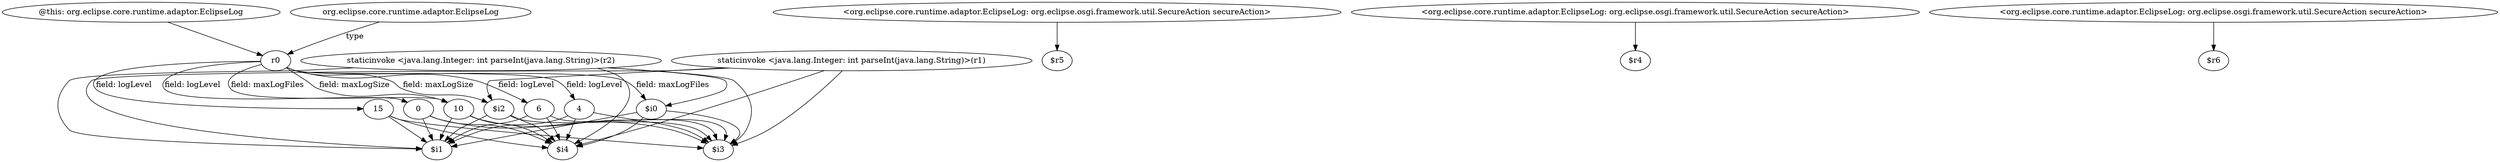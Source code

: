 digraph g {
0[label="10"]
1[label="$i3"]
0->1[label=""]
2[label="6"]
3[label="$i4"]
2->3[label=""]
4[label="r0"]
5[label="$i2"]
4->5[label="field: maxLogSize"]
6[label="4"]
6->3[label=""]
0->3[label=""]
7[label="15"]
7->1[label=""]
8[label="staticinvoke <java.lang.Integer: int parseInt(java.lang.String)>(r1)"]
9[label="$i1"]
8->9[label=""]
4->0[label="field: maxLogSize"]
4->0[label="field: maxLogFiles"]
6->1[label=""]
5->9[label=""]
2->1[label=""]
4->7[label="field: logLevel"]
10[label="0"]
10->3[label=""]
10->9[label=""]
6->9[label=""]
10->1[label=""]
5->3[label=""]
2->9[label=""]
0->9[label=""]
5->1[label=""]
11[label="staticinvoke <java.lang.Integer: int parseInt(java.lang.String)>(r2)"]
11->9[label=""]
12[label="<org.eclipse.core.runtime.adaptor.EclipseLog: org.eclipse.osgi.framework.util.SecureAction secureAction>"]
13[label="$r5"]
12->13[label=""]
7->9[label=""]
14[label="<org.eclipse.core.runtime.adaptor.EclipseLog: org.eclipse.osgi.framework.util.SecureAction secureAction>"]
15[label="$r4"]
14->15[label=""]
16[label="$i0"]
16->1[label=""]
17[label="@this: org.eclipse.core.runtime.adaptor.EclipseLog"]
17->4[label=""]
8->5[label=""]
18[label="org.eclipse.core.runtime.adaptor.EclipseLog"]
18->4[label="type"]
16->9[label=""]
8->3[label=""]
16->3[label=""]
4->6[label="field: logLevel"]
11->3[label=""]
4->16[label="field: maxLogFiles"]
11->16[label=""]
19[label="<org.eclipse.core.runtime.adaptor.EclipseLog: org.eclipse.osgi.framework.util.SecureAction secureAction>"]
20[label="$r6"]
19->20[label=""]
4->2[label="field: logLevel"]
8->1[label=""]
11->1[label=""]
4->10[label="field: logLevel"]
7->3[label=""]
}